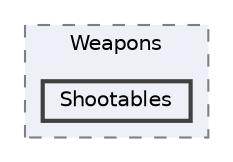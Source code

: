 digraph "Kodiky/Unity/Lunar Guardian/Assets/Scripts/Spawnables/Weapons/Shootables"
{
 // LATEX_PDF_SIZE
  bgcolor="transparent";
  edge [fontname=Helvetica,fontsize=10,labelfontname=Helvetica,labelfontsize=10];
  node [fontname=Helvetica,fontsize=10,shape=box,height=0.2,width=0.4];
  compound=true
  subgraph clusterdir_3e39e38e0e56cd445bd74acfc92353ea {
    graph [ bgcolor="#edf0f7", pencolor="grey50", label="Weapons", fontname=Helvetica,fontsize=10 style="filled,dashed", URL="dir_3e39e38e0e56cd445bd74acfc92353ea.html",tooltip=""]
  dir_3922f58dbc3d0edafcd23c2fcf208de8 [label="Shootables", fillcolor="#edf0f7", color="grey25", style="filled,bold", URL="dir_3922f58dbc3d0edafcd23c2fcf208de8.html",tooltip=""];
  }
}
